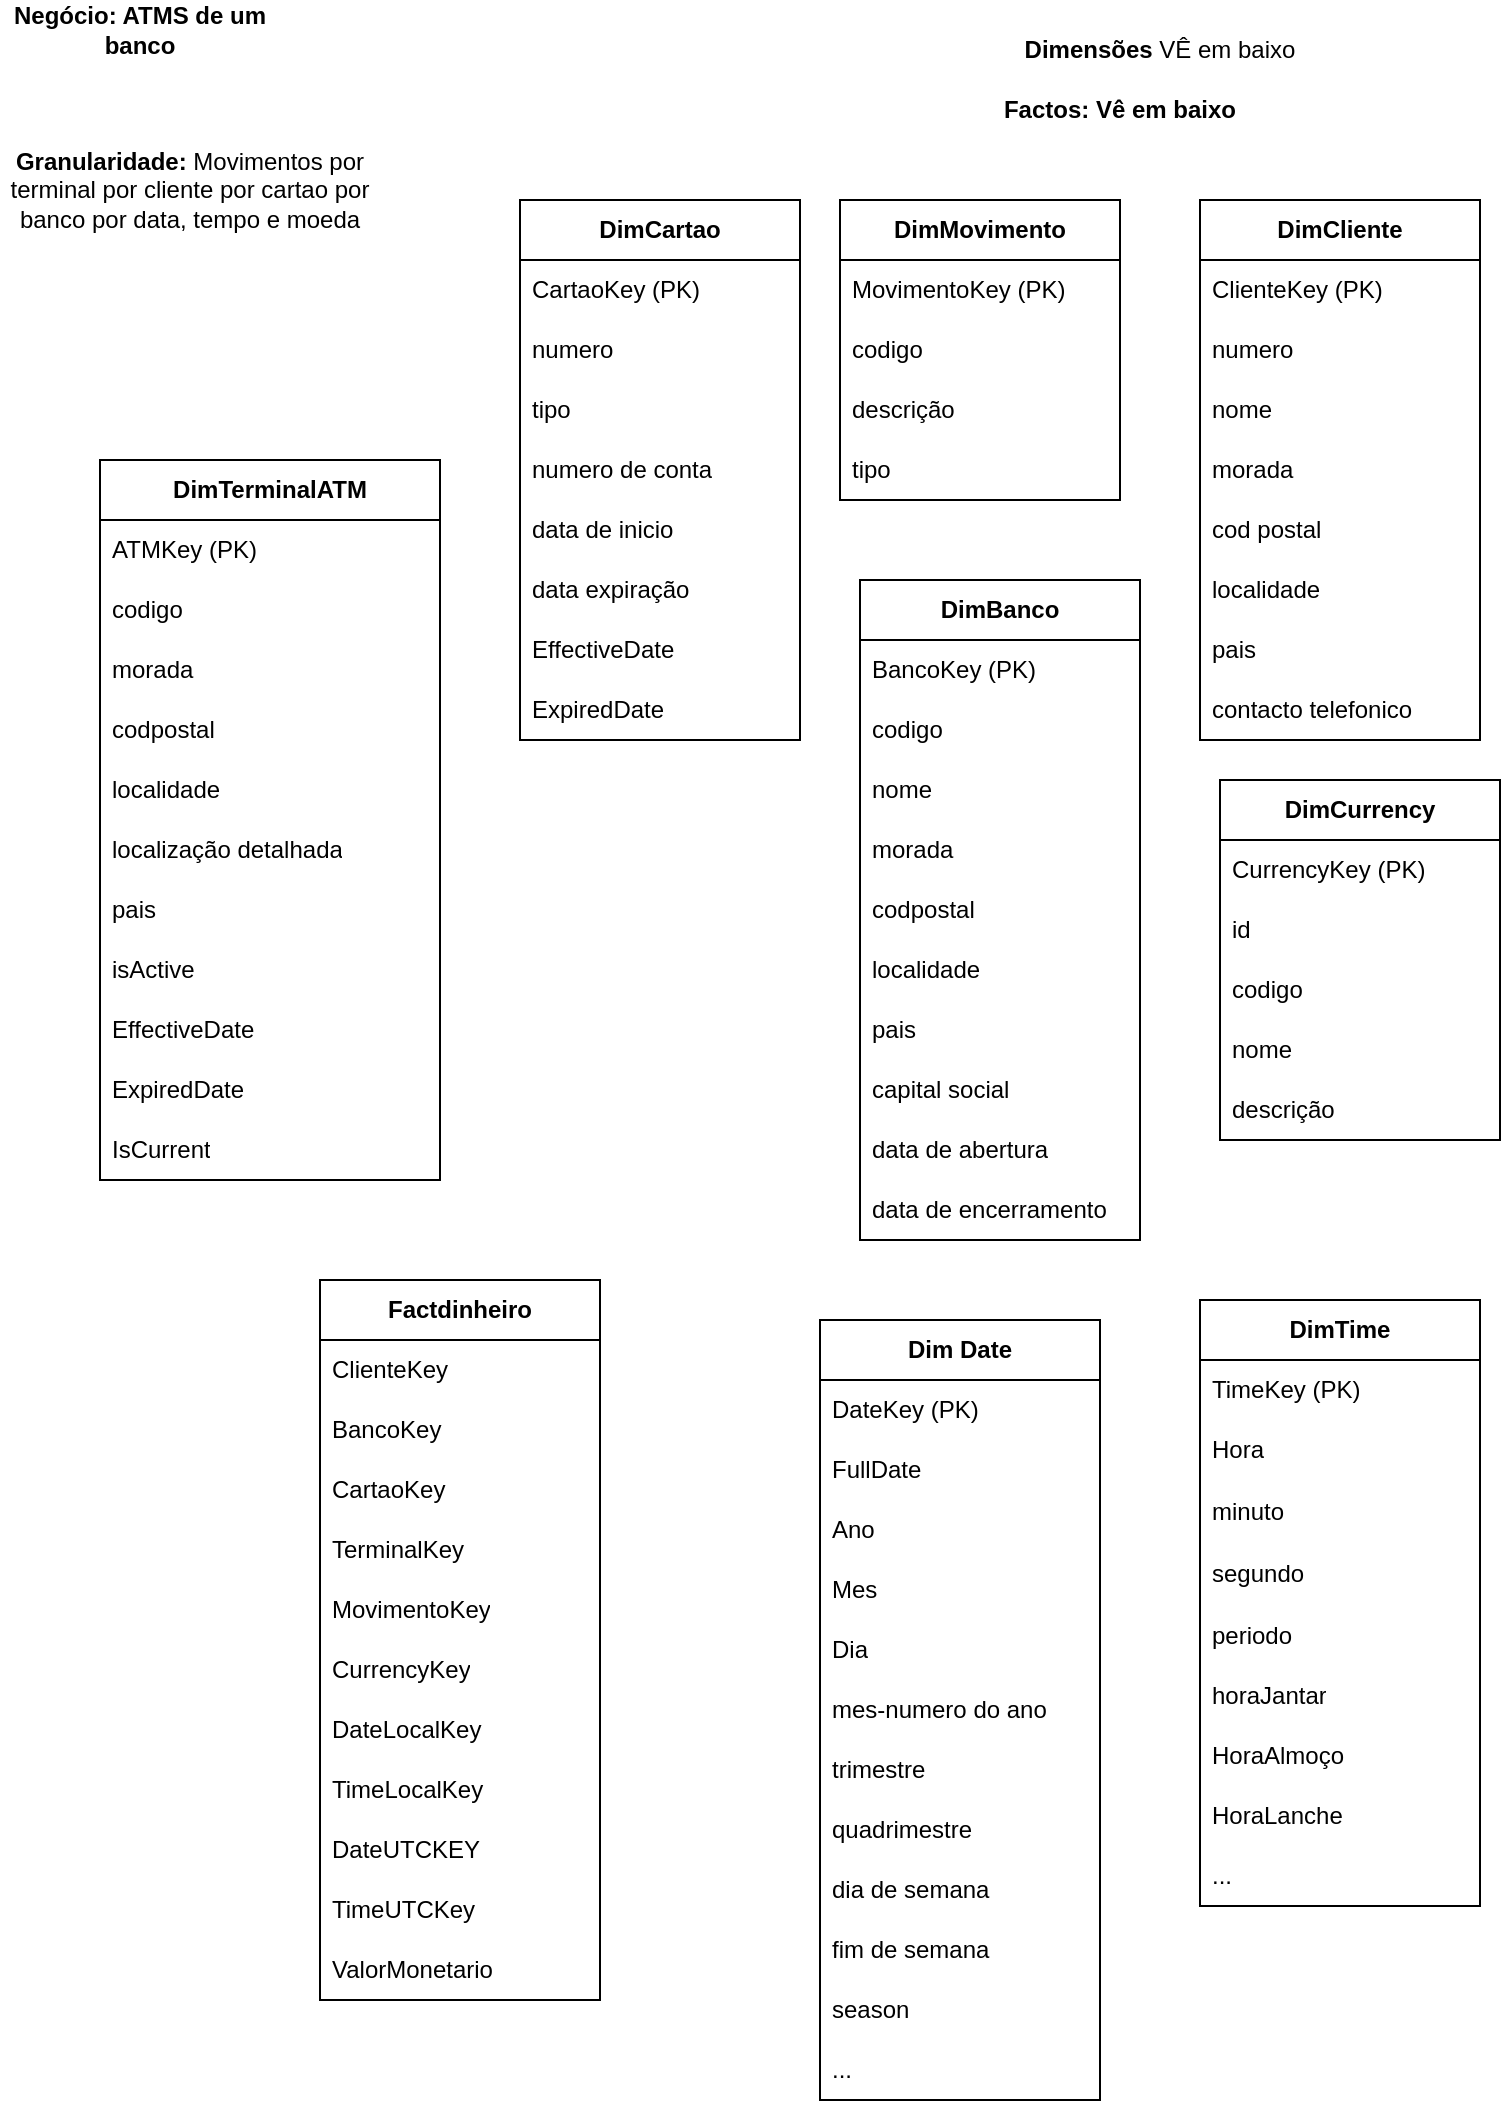 <mxfile version="22.1.21" type="device">
  <diagram name="Página-1" id="QkJBK4N1LXpg_tuN-uz5">
    <mxGraphModel dx="1036" dy="614" grid="1" gridSize="10" guides="1" tooltips="1" connect="1" arrows="1" fold="1" page="1" pageScale="1" pageWidth="827" pageHeight="1169" math="0" shadow="0">
      <root>
        <mxCell id="0" />
        <mxCell id="1" parent="0" />
        <mxCell id="gSmaacnBs6LnGC5RlYPE-1" value="&lt;b&gt;Dimensões &lt;/b&gt;VÊ em baixo" style="text;html=1;strokeColor=none;fillColor=none;align=center;verticalAlign=middle;whiteSpace=wrap;rounded=0;" vertex="1" parent="1">
          <mxGeometry x="550" y="40" width="140" height="30" as="geometry" />
        </mxCell>
        <mxCell id="gSmaacnBs6LnGC5RlYPE-2" value="&lt;b&gt;Factos: Vê em baixo&lt;/b&gt;" style="text;html=1;strokeColor=none;fillColor=none;align=center;verticalAlign=middle;whiteSpace=wrap;rounded=0;" vertex="1" parent="1">
          <mxGeometry x="510" y="70" width="180" height="30" as="geometry" />
        </mxCell>
        <mxCell id="gSmaacnBs6LnGC5RlYPE-3" value="&lt;b&gt;DimTerminalATM&lt;/b&gt;" style="swimlane;fontStyle=0;childLayout=stackLayout;horizontal=1;startSize=30;horizontalStack=0;resizeParent=1;resizeParentMax=0;resizeLast=0;collapsible=1;marginBottom=0;whiteSpace=wrap;html=1;" vertex="1" parent="1">
          <mxGeometry x="90" y="260" width="170" height="360" as="geometry" />
        </mxCell>
        <mxCell id="gSmaacnBs6LnGC5RlYPE-4" value="ATMKey (PK)" style="text;strokeColor=none;fillColor=none;align=left;verticalAlign=middle;spacingLeft=4;spacingRight=4;overflow=hidden;points=[[0,0.5],[1,0.5]];portConstraint=eastwest;rotatable=0;whiteSpace=wrap;html=1;" vertex="1" parent="gSmaacnBs6LnGC5RlYPE-3">
          <mxGeometry y="30" width="170" height="30" as="geometry" />
        </mxCell>
        <mxCell id="gSmaacnBs6LnGC5RlYPE-5" value="codigo" style="text;strokeColor=none;fillColor=none;align=left;verticalAlign=middle;spacingLeft=4;spacingRight=4;overflow=hidden;points=[[0,0.5],[1,0.5]];portConstraint=eastwest;rotatable=0;whiteSpace=wrap;html=1;" vertex="1" parent="gSmaacnBs6LnGC5RlYPE-3">
          <mxGeometry y="60" width="170" height="30" as="geometry" />
        </mxCell>
        <mxCell id="gSmaacnBs6LnGC5RlYPE-6" value="morada" style="text;strokeColor=none;fillColor=none;align=left;verticalAlign=middle;spacingLeft=4;spacingRight=4;overflow=hidden;points=[[0,0.5],[1,0.5]];portConstraint=eastwest;rotatable=0;whiteSpace=wrap;html=1;" vertex="1" parent="gSmaacnBs6LnGC5RlYPE-3">
          <mxGeometry y="90" width="170" height="30" as="geometry" />
        </mxCell>
        <mxCell id="gSmaacnBs6LnGC5RlYPE-7" value="codpostal" style="text;strokeColor=none;fillColor=none;align=left;verticalAlign=middle;spacingLeft=4;spacingRight=4;overflow=hidden;points=[[0,0.5],[1,0.5]];portConstraint=eastwest;rotatable=0;whiteSpace=wrap;html=1;" vertex="1" parent="gSmaacnBs6LnGC5RlYPE-3">
          <mxGeometry y="120" width="170" height="30" as="geometry" />
        </mxCell>
        <mxCell id="gSmaacnBs6LnGC5RlYPE-8" value="localidade" style="text;strokeColor=none;fillColor=none;align=left;verticalAlign=middle;spacingLeft=4;spacingRight=4;overflow=hidden;points=[[0,0.5],[1,0.5]];portConstraint=eastwest;rotatable=0;whiteSpace=wrap;html=1;" vertex="1" parent="gSmaacnBs6LnGC5RlYPE-3">
          <mxGeometry y="150" width="170" height="30" as="geometry" />
        </mxCell>
        <mxCell id="gSmaacnBs6LnGC5RlYPE-9" value="localização detalhada" style="text;strokeColor=none;fillColor=none;align=left;verticalAlign=middle;spacingLeft=4;spacingRight=4;overflow=hidden;points=[[0,0.5],[1,0.5]];portConstraint=eastwest;rotatable=0;whiteSpace=wrap;html=1;" vertex="1" parent="gSmaacnBs6LnGC5RlYPE-3">
          <mxGeometry y="180" width="170" height="30" as="geometry" />
        </mxCell>
        <mxCell id="gSmaacnBs6LnGC5RlYPE-10" value="pais" style="text;strokeColor=none;fillColor=none;align=left;verticalAlign=middle;spacingLeft=4;spacingRight=4;overflow=hidden;points=[[0,0.5],[1,0.5]];portConstraint=eastwest;rotatable=0;whiteSpace=wrap;html=1;" vertex="1" parent="gSmaacnBs6LnGC5RlYPE-3">
          <mxGeometry y="210" width="170" height="30" as="geometry" />
        </mxCell>
        <mxCell id="gSmaacnBs6LnGC5RlYPE-11" value="isActive" style="text;strokeColor=none;fillColor=none;align=left;verticalAlign=middle;spacingLeft=4;spacingRight=4;overflow=hidden;points=[[0,0.5],[1,0.5]];portConstraint=eastwest;rotatable=0;whiteSpace=wrap;html=1;" vertex="1" parent="gSmaacnBs6LnGC5RlYPE-3">
          <mxGeometry y="240" width="170" height="30" as="geometry" />
        </mxCell>
        <mxCell id="gSmaacnBs6LnGC5RlYPE-18" value="EffectiveDate" style="text;strokeColor=none;fillColor=none;align=left;verticalAlign=middle;spacingLeft=4;spacingRight=4;overflow=hidden;points=[[0,0.5],[1,0.5]];portConstraint=eastwest;rotatable=0;whiteSpace=wrap;html=1;" vertex="1" parent="gSmaacnBs6LnGC5RlYPE-3">
          <mxGeometry y="270" width="170" height="30" as="geometry" />
        </mxCell>
        <mxCell id="gSmaacnBs6LnGC5RlYPE-19" value="ExpiredDate" style="text;strokeColor=none;fillColor=none;align=left;verticalAlign=middle;spacingLeft=4;spacingRight=4;overflow=hidden;points=[[0,0.5],[1,0.5]];portConstraint=eastwest;rotatable=0;whiteSpace=wrap;html=1;" vertex="1" parent="gSmaacnBs6LnGC5RlYPE-3">
          <mxGeometry y="300" width="170" height="30" as="geometry" />
        </mxCell>
        <mxCell id="gSmaacnBs6LnGC5RlYPE-20" value="IsCurrent" style="text;strokeColor=none;fillColor=none;align=left;verticalAlign=middle;spacingLeft=4;spacingRight=4;overflow=hidden;points=[[0,0.5],[1,0.5]];portConstraint=eastwest;rotatable=0;whiteSpace=wrap;html=1;" vertex="1" parent="gSmaacnBs6LnGC5RlYPE-3">
          <mxGeometry y="330" width="170" height="30" as="geometry" />
        </mxCell>
        <mxCell id="gSmaacnBs6LnGC5RlYPE-21" value="&lt;b&gt;Factdinheiro&lt;/b&gt;" style="swimlane;fontStyle=0;childLayout=stackLayout;horizontal=1;startSize=30;horizontalStack=0;resizeParent=1;resizeParentMax=0;resizeLast=0;collapsible=1;marginBottom=0;whiteSpace=wrap;html=1;" vertex="1" parent="1">
          <mxGeometry x="200" y="670" width="140" height="360" as="geometry" />
        </mxCell>
        <mxCell id="gSmaacnBs6LnGC5RlYPE-22" value="ClienteKey" style="text;strokeColor=none;fillColor=none;align=left;verticalAlign=middle;spacingLeft=4;spacingRight=4;overflow=hidden;points=[[0,0.5],[1,0.5]];portConstraint=eastwest;rotatable=0;whiteSpace=wrap;html=1;" vertex="1" parent="gSmaacnBs6LnGC5RlYPE-21">
          <mxGeometry y="30" width="140" height="30" as="geometry" />
        </mxCell>
        <mxCell id="gSmaacnBs6LnGC5RlYPE-114" value="BancoKey" style="text;strokeColor=none;fillColor=none;align=left;verticalAlign=middle;spacingLeft=4;spacingRight=4;overflow=hidden;points=[[0,0.5],[1,0.5]];portConstraint=eastwest;rotatable=0;whiteSpace=wrap;html=1;" vertex="1" parent="gSmaacnBs6LnGC5RlYPE-21">
          <mxGeometry y="60" width="140" height="30" as="geometry" />
        </mxCell>
        <mxCell id="gSmaacnBs6LnGC5RlYPE-115" value="CartaoKey" style="text;strokeColor=none;fillColor=none;align=left;verticalAlign=middle;spacingLeft=4;spacingRight=4;overflow=hidden;points=[[0,0.5],[1,0.5]];portConstraint=eastwest;rotatable=0;whiteSpace=wrap;html=1;" vertex="1" parent="gSmaacnBs6LnGC5RlYPE-21">
          <mxGeometry y="90" width="140" height="30" as="geometry" />
        </mxCell>
        <mxCell id="gSmaacnBs6LnGC5RlYPE-116" value="TerminalKey" style="text;strokeColor=none;fillColor=none;align=left;verticalAlign=middle;spacingLeft=4;spacingRight=4;overflow=hidden;points=[[0,0.5],[1,0.5]];portConstraint=eastwest;rotatable=0;whiteSpace=wrap;html=1;" vertex="1" parent="gSmaacnBs6LnGC5RlYPE-21">
          <mxGeometry y="120" width="140" height="30" as="geometry" />
        </mxCell>
        <mxCell id="gSmaacnBs6LnGC5RlYPE-117" value="MovimentoKey" style="text;strokeColor=none;fillColor=none;align=left;verticalAlign=middle;spacingLeft=4;spacingRight=4;overflow=hidden;points=[[0,0.5],[1,0.5]];portConstraint=eastwest;rotatable=0;whiteSpace=wrap;html=1;" vertex="1" parent="gSmaacnBs6LnGC5RlYPE-21">
          <mxGeometry y="150" width="140" height="30" as="geometry" />
        </mxCell>
        <mxCell id="gSmaacnBs6LnGC5RlYPE-127" value="CurrencyKey" style="text;strokeColor=none;fillColor=none;align=left;verticalAlign=middle;spacingLeft=4;spacingRight=4;overflow=hidden;points=[[0,0.5],[1,0.5]];portConstraint=eastwest;rotatable=0;whiteSpace=wrap;html=1;" vertex="1" parent="gSmaacnBs6LnGC5RlYPE-21">
          <mxGeometry y="180" width="140" height="30" as="geometry" />
        </mxCell>
        <mxCell id="gSmaacnBs6LnGC5RlYPE-118" value="DateLocalKey" style="text;strokeColor=none;fillColor=none;align=left;verticalAlign=middle;spacingLeft=4;spacingRight=4;overflow=hidden;points=[[0,0.5],[1,0.5]];portConstraint=eastwest;rotatable=0;whiteSpace=wrap;html=1;" vertex="1" parent="gSmaacnBs6LnGC5RlYPE-21">
          <mxGeometry y="210" width="140" height="30" as="geometry" />
        </mxCell>
        <mxCell id="gSmaacnBs6LnGC5RlYPE-119" value="TimeLocalKey" style="text;strokeColor=none;fillColor=none;align=left;verticalAlign=middle;spacingLeft=4;spacingRight=4;overflow=hidden;points=[[0,0.5],[1,0.5]];portConstraint=eastwest;rotatable=0;whiteSpace=wrap;html=1;" vertex="1" parent="gSmaacnBs6LnGC5RlYPE-21">
          <mxGeometry y="240" width="140" height="30" as="geometry" />
        </mxCell>
        <mxCell id="gSmaacnBs6LnGC5RlYPE-120" value="DateUTCKEY" style="text;strokeColor=none;fillColor=none;align=left;verticalAlign=middle;spacingLeft=4;spacingRight=4;overflow=hidden;points=[[0,0.5],[1,0.5]];portConstraint=eastwest;rotatable=0;whiteSpace=wrap;html=1;" vertex="1" parent="gSmaacnBs6LnGC5RlYPE-21">
          <mxGeometry y="270" width="140" height="30" as="geometry" />
        </mxCell>
        <mxCell id="gSmaacnBs6LnGC5RlYPE-121" value="TimeUTCKey" style="text;strokeColor=none;fillColor=none;align=left;verticalAlign=middle;spacingLeft=4;spacingRight=4;overflow=hidden;points=[[0,0.5],[1,0.5]];portConstraint=eastwest;rotatable=0;whiteSpace=wrap;html=1;" vertex="1" parent="gSmaacnBs6LnGC5RlYPE-21">
          <mxGeometry y="300" width="140" height="30" as="geometry" />
        </mxCell>
        <mxCell id="gSmaacnBs6LnGC5RlYPE-128" value="ValorMonetario" style="text;strokeColor=none;fillColor=none;align=left;verticalAlign=middle;spacingLeft=4;spacingRight=4;overflow=hidden;points=[[0,0.5],[1,0.5]];portConstraint=eastwest;rotatable=0;whiteSpace=wrap;html=1;" vertex="1" parent="gSmaacnBs6LnGC5RlYPE-21">
          <mxGeometry y="330" width="140" height="30" as="geometry" />
        </mxCell>
        <mxCell id="gSmaacnBs6LnGC5RlYPE-31" value="&lt;b&gt;DimMovimento&lt;/b&gt;" style="swimlane;fontStyle=0;childLayout=stackLayout;horizontal=1;startSize=30;horizontalStack=0;resizeParent=1;resizeParentMax=0;resizeLast=0;collapsible=1;marginBottom=0;whiteSpace=wrap;html=1;" vertex="1" parent="1">
          <mxGeometry x="460" y="130" width="140" height="150" as="geometry" />
        </mxCell>
        <mxCell id="gSmaacnBs6LnGC5RlYPE-32" value="MovimentoKey (PK)" style="text;strokeColor=none;fillColor=none;align=left;verticalAlign=middle;spacingLeft=4;spacingRight=4;overflow=hidden;points=[[0,0.5],[1,0.5]];portConstraint=eastwest;rotatable=0;whiteSpace=wrap;html=1;" vertex="1" parent="gSmaacnBs6LnGC5RlYPE-31">
          <mxGeometry y="30" width="140" height="30" as="geometry" />
        </mxCell>
        <mxCell id="gSmaacnBs6LnGC5RlYPE-33" value="codigo" style="text;strokeColor=none;fillColor=none;align=left;verticalAlign=middle;spacingLeft=4;spacingRight=4;overflow=hidden;points=[[0,0.5],[1,0.5]];portConstraint=eastwest;rotatable=0;whiteSpace=wrap;html=1;" vertex="1" parent="gSmaacnBs6LnGC5RlYPE-31">
          <mxGeometry y="60" width="140" height="30" as="geometry" />
        </mxCell>
        <mxCell id="gSmaacnBs6LnGC5RlYPE-92" value="descrição" style="text;strokeColor=none;fillColor=none;align=left;verticalAlign=middle;spacingLeft=4;spacingRight=4;overflow=hidden;points=[[0,0.5],[1,0.5]];portConstraint=eastwest;rotatable=0;whiteSpace=wrap;html=1;" vertex="1" parent="gSmaacnBs6LnGC5RlYPE-31">
          <mxGeometry y="90" width="140" height="30" as="geometry" />
        </mxCell>
        <mxCell id="gSmaacnBs6LnGC5RlYPE-34" value="tipo" style="text;strokeColor=none;fillColor=none;align=left;verticalAlign=middle;spacingLeft=4;spacingRight=4;overflow=hidden;points=[[0,0.5],[1,0.5]];portConstraint=eastwest;rotatable=0;whiteSpace=wrap;html=1;" vertex="1" parent="gSmaacnBs6LnGC5RlYPE-31">
          <mxGeometry y="120" width="140" height="30" as="geometry" />
        </mxCell>
        <mxCell id="gSmaacnBs6LnGC5RlYPE-39" value="&lt;b&gt;DimTime&lt;/b&gt;" style="swimlane;fontStyle=0;childLayout=stackLayout;horizontal=1;startSize=30;horizontalStack=0;resizeParent=1;resizeParentMax=0;resizeLast=0;collapsible=1;marginBottom=0;whiteSpace=wrap;html=1;" vertex="1" parent="1">
          <mxGeometry x="640" y="680" width="140" height="303" as="geometry" />
        </mxCell>
        <mxCell id="gSmaacnBs6LnGC5RlYPE-40" value="TimeKey (PK)" style="text;strokeColor=none;fillColor=none;align=left;verticalAlign=middle;spacingLeft=4;spacingRight=4;overflow=hidden;points=[[0,0.5],[1,0.5]];portConstraint=eastwest;rotatable=0;whiteSpace=wrap;html=1;" vertex="1" parent="gSmaacnBs6LnGC5RlYPE-39">
          <mxGeometry y="30" width="140" height="30" as="geometry" />
        </mxCell>
        <mxCell id="gSmaacnBs6LnGC5RlYPE-41" value="Hora" style="text;strokeColor=none;fillColor=none;align=left;verticalAlign=middle;spacingLeft=4;spacingRight=4;overflow=hidden;points=[[0,0.5],[1,0.5]];portConstraint=eastwest;rotatable=0;whiteSpace=wrap;html=1;" vertex="1" parent="gSmaacnBs6LnGC5RlYPE-39">
          <mxGeometry y="60" width="140" height="30" as="geometry" />
        </mxCell>
        <mxCell id="gSmaacnBs6LnGC5RlYPE-42" value="minuto" style="text;strokeColor=none;fillColor=none;align=left;verticalAlign=middle;spacingLeft=4;spacingRight=4;overflow=hidden;points=[[0,0.5],[1,0.5]];portConstraint=eastwest;rotatable=0;whiteSpace=wrap;html=1;" vertex="1" parent="gSmaacnBs6LnGC5RlYPE-39">
          <mxGeometry y="90" width="140" height="31" as="geometry" />
        </mxCell>
        <mxCell id="gSmaacnBs6LnGC5RlYPE-43" value="segundo" style="text;strokeColor=none;fillColor=none;align=left;verticalAlign=middle;spacingLeft=4;spacingRight=4;overflow=hidden;points=[[0,0.5],[1,0.5]];portConstraint=eastwest;rotatable=0;whiteSpace=wrap;html=1;" vertex="1" parent="gSmaacnBs6LnGC5RlYPE-39">
          <mxGeometry y="121" width="140" height="31" as="geometry" />
        </mxCell>
        <mxCell id="gSmaacnBs6LnGC5RlYPE-44" value="periodo" style="text;strokeColor=none;fillColor=none;align=left;verticalAlign=middle;spacingLeft=4;spacingRight=4;overflow=hidden;points=[[0,0.5],[1,0.5]];portConstraint=eastwest;rotatable=0;whiteSpace=wrap;html=1;" vertex="1" parent="gSmaacnBs6LnGC5RlYPE-39">
          <mxGeometry y="152" width="140" height="31" as="geometry" />
        </mxCell>
        <mxCell id="gSmaacnBs6LnGC5RlYPE-45" value="horaJantar" style="text;strokeColor=none;fillColor=none;align=left;verticalAlign=middle;spacingLeft=4;spacingRight=4;overflow=hidden;points=[[0,0.5],[1,0.5]];portConstraint=eastwest;rotatable=0;whiteSpace=wrap;html=1;" vertex="1" parent="gSmaacnBs6LnGC5RlYPE-39">
          <mxGeometry y="183" width="140" height="30" as="geometry" />
        </mxCell>
        <mxCell id="gSmaacnBs6LnGC5RlYPE-46" value="HoraAlmoço" style="text;strokeColor=none;fillColor=none;align=left;verticalAlign=middle;spacingLeft=4;spacingRight=4;overflow=hidden;points=[[0,0.5],[1,0.5]];portConstraint=eastwest;rotatable=0;whiteSpace=wrap;html=1;" vertex="1" parent="gSmaacnBs6LnGC5RlYPE-39">
          <mxGeometry y="213" width="140" height="30" as="geometry" />
        </mxCell>
        <mxCell id="gSmaacnBs6LnGC5RlYPE-47" value="HoraLanche" style="text;strokeColor=none;fillColor=none;align=left;verticalAlign=middle;spacingLeft=4;spacingRight=4;overflow=hidden;points=[[0,0.5],[1,0.5]];portConstraint=eastwest;rotatable=0;whiteSpace=wrap;html=1;" vertex="1" parent="gSmaacnBs6LnGC5RlYPE-39">
          <mxGeometry y="243" width="140" height="30" as="geometry" />
        </mxCell>
        <mxCell id="gSmaacnBs6LnGC5RlYPE-48" value="..." style="text;strokeColor=none;fillColor=none;align=left;verticalAlign=middle;spacingLeft=4;spacingRight=4;overflow=hidden;points=[[0,0.5],[1,0.5]];portConstraint=eastwest;rotatable=0;whiteSpace=wrap;html=1;" vertex="1" parent="gSmaacnBs6LnGC5RlYPE-39">
          <mxGeometry y="273" width="140" height="30" as="geometry" />
        </mxCell>
        <mxCell id="gSmaacnBs6LnGC5RlYPE-49" value="&lt;b&gt;Dim Date&lt;/b&gt;" style="swimlane;fontStyle=0;childLayout=stackLayout;horizontal=1;startSize=30;horizontalStack=0;resizeParent=1;resizeParentMax=0;resizeLast=0;collapsible=1;marginBottom=0;whiteSpace=wrap;html=1;" vertex="1" parent="1">
          <mxGeometry x="450" y="690" width="140" height="390" as="geometry" />
        </mxCell>
        <mxCell id="gSmaacnBs6LnGC5RlYPE-50" value="DateKey (PK)" style="text;strokeColor=none;fillColor=none;align=left;verticalAlign=middle;spacingLeft=4;spacingRight=4;overflow=hidden;points=[[0,0.5],[1,0.5]];portConstraint=eastwest;rotatable=0;whiteSpace=wrap;html=1;" vertex="1" parent="gSmaacnBs6LnGC5RlYPE-49">
          <mxGeometry y="30" width="140" height="30" as="geometry" />
        </mxCell>
        <mxCell id="gSmaacnBs6LnGC5RlYPE-51" value="FullDate" style="text;strokeColor=none;fillColor=none;align=left;verticalAlign=middle;spacingLeft=4;spacingRight=4;overflow=hidden;points=[[0,0.5],[1,0.5]];portConstraint=eastwest;rotatable=0;whiteSpace=wrap;html=1;" vertex="1" parent="gSmaacnBs6LnGC5RlYPE-49">
          <mxGeometry y="60" width="140" height="30" as="geometry" />
        </mxCell>
        <mxCell id="gSmaacnBs6LnGC5RlYPE-52" value="Ano" style="text;strokeColor=none;fillColor=none;align=left;verticalAlign=middle;spacingLeft=4;spacingRight=4;overflow=hidden;points=[[0,0.5],[1,0.5]];portConstraint=eastwest;rotatable=0;whiteSpace=wrap;html=1;" vertex="1" parent="gSmaacnBs6LnGC5RlYPE-49">
          <mxGeometry y="90" width="140" height="30" as="geometry" />
        </mxCell>
        <mxCell id="gSmaacnBs6LnGC5RlYPE-53" value="Mes" style="text;strokeColor=none;fillColor=none;align=left;verticalAlign=middle;spacingLeft=4;spacingRight=4;overflow=hidden;points=[[0,0.5],[1,0.5]];portConstraint=eastwest;rotatable=0;whiteSpace=wrap;html=1;" vertex="1" parent="gSmaacnBs6LnGC5RlYPE-49">
          <mxGeometry y="120" width="140" height="30" as="geometry" />
        </mxCell>
        <mxCell id="gSmaacnBs6LnGC5RlYPE-54" value="Dia" style="text;strokeColor=none;fillColor=none;align=left;verticalAlign=middle;spacingLeft=4;spacingRight=4;overflow=hidden;points=[[0,0.5],[1,0.5]];portConstraint=eastwest;rotatable=0;whiteSpace=wrap;html=1;" vertex="1" parent="gSmaacnBs6LnGC5RlYPE-49">
          <mxGeometry y="150" width="140" height="30" as="geometry" />
        </mxCell>
        <mxCell id="gSmaacnBs6LnGC5RlYPE-55" value="mes-numero do ano" style="text;strokeColor=none;fillColor=none;align=left;verticalAlign=middle;spacingLeft=4;spacingRight=4;overflow=hidden;points=[[0,0.5],[1,0.5]];portConstraint=eastwest;rotatable=0;whiteSpace=wrap;html=1;" vertex="1" parent="gSmaacnBs6LnGC5RlYPE-49">
          <mxGeometry y="180" width="140" height="30" as="geometry" />
        </mxCell>
        <mxCell id="gSmaacnBs6LnGC5RlYPE-56" value="trimestre" style="text;strokeColor=none;fillColor=none;align=left;verticalAlign=middle;spacingLeft=4;spacingRight=4;overflow=hidden;points=[[0,0.5],[1,0.5]];portConstraint=eastwest;rotatable=0;whiteSpace=wrap;html=1;" vertex="1" parent="gSmaacnBs6LnGC5RlYPE-49">
          <mxGeometry y="210" width="140" height="30" as="geometry" />
        </mxCell>
        <mxCell id="gSmaacnBs6LnGC5RlYPE-57" value="quadrimestre" style="text;strokeColor=none;fillColor=none;align=left;verticalAlign=middle;spacingLeft=4;spacingRight=4;overflow=hidden;points=[[0,0.5],[1,0.5]];portConstraint=eastwest;rotatable=0;whiteSpace=wrap;html=1;" vertex="1" parent="gSmaacnBs6LnGC5RlYPE-49">
          <mxGeometry y="240" width="140" height="30" as="geometry" />
        </mxCell>
        <mxCell id="gSmaacnBs6LnGC5RlYPE-58" value="dia de semana" style="text;strokeColor=none;fillColor=none;align=left;verticalAlign=middle;spacingLeft=4;spacingRight=4;overflow=hidden;points=[[0,0.5],[1,0.5]];portConstraint=eastwest;rotatable=0;whiteSpace=wrap;html=1;" vertex="1" parent="gSmaacnBs6LnGC5RlYPE-49">
          <mxGeometry y="270" width="140" height="30" as="geometry" />
        </mxCell>
        <mxCell id="gSmaacnBs6LnGC5RlYPE-59" value="fim de semana" style="text;strokeColor=none;fillColor=none;align=left;verticalAlign=middle;spacingLeft=4;spacingRight=4;overflow=hidden;points=[[0,0.5],[1,0.5]];portConstraint=eastwest;rotatable=0;whiteSpace=wrap;html=1;" vertex="1" parent="gSmaacnBs6LnGC5RlYPE-49">
          <mxGeometry y="300" width="140" height="30" as="geometry" />
        </mxCell>
        <mxCell id="gSmaacnBs6LnGC5RlYPE-60" value="season" style="text;strokeColor=none;fillColor=none;align=left;verticalAlign=middle;spacingLeft=4;spacingRight=4;overflow=hidden;points=[[0,0.5],[1,0.5]];portConstraint=eastwest;rotatable=0;whiteSpace=wrap;html=1;" vertex="1" parent="gSmaacnBs6LnGC5RlYPE-49">
          <mxGeometry y="330" width="140" height="30" as="geometry" />
        </mxCell>
        <mxCell id="gSmaacnBs6LnGC5RlYPE-61" value="..." style="text;strokeColor=none;fillColor=none;align=left;verticalAlign=middle;spacingLeft=4;spacingRight=4;overflow=hidden;points=[[0,0.5],[1,0.5]];portConstraint=eastwest;rotatable=0;whiteSpace=wrap;html=1;" vertex="1" parent="gSmaacnBs6LnGC5RlYPE-49">
          <mxGeometry y="360" width="140" height="30" as="geometry" />
        </mxCell>
        <mxCell id="gSmaacnBs6LnGC5RlYPE-62" value="&lt;b&gt;DimCartao&lt;/b&gt;" style="swimlane;fontStyle=0;childLayout=stackLayout;horizontal=1;startSize=30;horizontalStack=0;resizeParent=1;resizeParentMax=0;resizeLast=0;collapsible=1;marginBottom=0;whiteSpace=wrap;html=1;" vertex="1" parent="1">
          <mxGeometry x="300" y="130" width="140" height="270" as="geometry" />
        </mxCell>
        <mxCell id="gSmaacnBs6LnGC5RlYPE-63" value="CartaoKey (PK)" style="text;strokeColor=none;fillColor=none;align=left;verticalAlign=middle;spacingLeft=4;spacingRight=4;overflow=hidden;points=[[0,0.5],[1,0.5]];portConstraint=eastwest;rotatable=0;whiteSpace=wrap;html=1;" vertex="1" parent="gSmaacnBs6LnGC5RlYPE-62">
          <mxGeometry y="30" width="140" height="30" as="geometry" />
        </mxCell>
        <mxCell id="gSmaacnBs6LnGC5RlYPE-64" value="numero" style="text;strokeColor=none;fillColor=none;align=left;verticalAlign=middle;spacingLeft=4;spacingRight=4;overflow=hidden;points=[[0,0.5],[1,0.5]];portConstraint=eastwest;rotatable=0;whiteSpace=wrap;html=1;" vertex="1" parent="gSmaacnBs6LnGC5RlYPE-62">
          <mxGeometry y="60" width="140" height="30" as="geometry" />
        </mxCell>
        <mxCell id="gSmaacnBs6LnGC5RlYPE-65" value="tipo" style="text;strokeColor=none;fillColor=none;align=left;verticalAlign=middle;spacingLeft=4;spacingRight=4;overflow=hidden;points=[[0,0.5],[1,0.5]];portConstraint=eastwest;rotatable=0;whiteSpace=wrap;html=1;" vertex="1" parent="gSmaacnBs6LnGC5RlYPE-62">
          <mxGeometry y="90" width="140" height="30" as="geometry" />
        </mxCell>
        <mxCell id="gSmaacnBs6LnGC5RlYPE-66" value="numero de conta" style="text;strokeColor=none;fillColor=none;align=left;verticalAlign=middle;spacingLeft=4;spacingRight=4;overflow=hidden;points=[[0,0.5],[1,0.5]];portConstraint=eastwest;rotatable=0;whiteSpace=wrap;html=1;" vertex="1" parent="gSmaacnBs6LnGC5RlYPE-62">
          <mxGeometry y="120" width="140" height="30" as="geometry" />
        </mxCell>
        <mxCell id="gSmaacnBs6LnGC5RlYPE-67" value="data de inicio" style="text;strokeColor=none;fillColor=none;align=left;verticalAlign=middle;spacingLeft=4;spacingRight=4;overflow=hidden;points=[[0,0.5],[1,0.5]];portConstraint=eastwest;rotatable=0;whiteSpace=wrap;html=1;" vertex="1" parent="gSmaacnBs6LnGC5RlYPE-62">
          <mxGeometry y="150" width="140" height="30" as="geometry" />
        </mxCell>
        <mxCell id="gSmaacnBs6LnGC5RlYPE-68" value="data expiração" style="text;strokeColor=none;fillColor=none;align=left;verticalAlign=middle;spacingLeft=4;spacingRight=4;overflow=hidden;points=[[0,0.5],[1,0.5]];portConstraint=eastwest;rotatable=0;whiteSpace=wrap;html=1;" vertex="1" parent="gSmaacnBs6LnGC5RlYPE-62">
          <mxGeometry y="180" width="140" height="30" as="geometry" />
        </mxCell>
        <mxCell id="gSmaacnBs6LnGC5RlYPE-74" value="EffectiveDate" style="text;strokeColor=none;fillColor=none;align=left;verticalAlign=middle;spacingLeft=4;spacingRight=4;overflow=hidden;points=[[0,0.5],[1,0.5]];portConstraint=eastwest;rotatable=0;whiteSpace=wrap;html=1;" vertex="1" parent="gSmaacnBs6LnGC5RlYPE-62">
          <mxGeometry y="210" width="140" height="30" as="geometry" />
        </mxCell>
        <mxCell id="gSmaacnBs6LnGC5RlYPE-75" value="ExpiredDate" style="text;strokeColor=none;fillColor=none;align=left;verticalAlign=middle;spacingLeft=4;spacingRight=4;overflow=hidden;points=[[0,0.5],[1,0.5]];portConstraint=eastwest;rotatable=0;whiteSpace=wrap;html=1;" vertex="1" parent="gSmaacnBs6LnGC5RlYPE-62">
          <mxGeometry y="240" width="140" height="30" as="geometry" />
        </mxCell>
        <mxCell id="gSmaacnBs6LnGC5RlYPE-76" value="&lt;b&gt;DimCliente&lt;/b&gt;" style="swimlane;fontStyle=0;childLayout=stackLayout;horizontal=1;startSize=30;horizontalStack=0;resizeParent=1;resizeParentMax=0;resizeLast=0;collapsible=1;marginBottom=0;whiteSpace=wrap;html=1;" vertex="1" parent="1">
          <mxGeometry x="640" y="130" width="140" height="270" as="geometry" />
        </mxCell>
        <mxCell id="gSmaacnBs6LnGC5RlYPE-77" value="ClienteKey (PK)" style="text;strokeColor=none;fillColor=none;align=left;verticalAlign=middle;spacingLeft=4;spacingRight=4;overflow=hidden;points=[[0,0.5],[1,0.5]];portConstraint=eastwest;rotatable=0;whiteSpace=wrap;html=1;" vertex="1" parent="gSmaacnBs6LnGC5RlYPE-76">
          <mxGeometry y="30" width="140" height="30" as="geometry" />
        </mxCell>
        <mxCell id="gSmaacnBs6LnGC5RlYPE-78" value="numero" style="text;strokeColor=none;fillColor=none;align=left;verticalAlign=middle;spacingLeft=4;spacingRight=4;overflow=hidden;points=[[0,0.5],[1,0.5]];portConstraint=eastwest;rotatable=0;whiteSpace=wrap;html=1;" vertex="1" parent="gSmaacnBs6LnGC5RlYPE-76">
          <mxGeometry y="60" width="140" height="30" as="geometry" />
        </mxCell>
        <mxCell id="gSmaacnBs6LnGC5RlYPE-79" value="nome" style="text;strokeColor=none;fillColor=none;align=left;verticalAlign=middle;spacingLeft=4;spacingRight=4;overflow=hidden;points=[[0,0.5],[1,0.5]];portConstraint=eastwest;rotatable=0;whiteSpace=wrap;html=1;" vertex="1" parent="gSmaacnBs6LnGC5RlYPE-76">
          <mxGeometry y="90" width="140" height="30" as="geometry" />
        </mxCell>
        <mxCell id="gSmaacnBs6LnGC5RlYPE-80" value="morada" style="text;strokeColor=none;fillColor=none;align=left;verticalAlign=middle;spacingLeft=4;spacingRight=4;overflow=hidden;points=[[0,0.5],[1,0.5]];portConstraint=eastwest;rotatable=0;whiteSpace=wrap;html=1;" vertex="1" parent="gSmaacnBs6LnGC5RlYPE-76">
          <mxGeometry y="120" width="140" height="30" as="geometry" />
        </mxCell>
        <mxCell id="gSmaacnBs6LnGC5RlYPE-81" value="cod postal" style="text;strokeColor=none;fillColor=none;align=left;verticalAlign=middle;spacingLeft=4;spacingRight=4;overflow=hidden;points=[[0,0.5],[1,0.5]];portConstraint=eastwest;rotatable=0;whiteSpace=wrap;html=1;" vertex="1" parent="gSmaacnBs6LnGC5RlYPE-76">
          <mxGeometry y="150" width="140" height="30" as="geometry" />
        </mxCell>
        <mxCell id="gSmaacnBs6LnGC5RlYPE-93" value="localidade" style="text;strokeColor=none;fillColor=none;align=left;verticalAlign=middle;spacingLeft=4;spacingRight=4;overflow=hidden;points=[[0,0.5],[1,0.5]];portConstraint=eastwest;rotatable=0;whiteSpace=wrap;html=1;" vertex="1" parent="gSmaacnBs6LnGC5RlYPE-76">
          <mxGeometry y="180" width="140" height="30" as="geometry" />
        </mxCell>
        <mxCell id="gSmaacnBs6LnGC5RlYPE-94" value="pais" style="text;strokeColor=none;fillColor=none;align=left;verticalAlign=middle;spacingLeft=4;spacingRight=4;overflow=hidden;points=[[0,0.5],[1,0.5]];portConstraint=eastwest;rotatable=0;whiteSpace=wrap;html=1;" vertex="1" parent="gSmaacnBs6LnGC5RlYPE-76">
          <mxGeometry y="210" width="140" height="30" as="geometry" />
        </mxCell>
        <mxCell id="gSmaacnBs6LnGC5RlYPE-95" value="contacto telefonico" style="text;strokeColor=none;fillColor=none;align=left;verticalAlign=middle;spacingLeft=4;spacingRight=4;overflow=hidden;points=[[0,0.5],[1,0.5]];portConstraint=eastwest;rotatable=0;whiteSpace=wrap;html=1;" vertex="1" parent="gSmaacnBs6LnGC5RlYPE-76">
          <mxGeometry y="240" width="140" height="30" as="geometry" />
        </mxCell>
        <mxCell id="gSmaacnBs6LnGC5RlYPE-82" value="&lt;b&gt;DimBanco&lt;/b&gt;" style="swimlane;fontStyle=0;childLayout=stackLayout;horizontal=1;startSize=30;horizontalStack=0;resizeParent=1;resizeParentMax=0;resizeLast=0;collapsible=1;marginBottom=0;whiteSpace=wrap;html=1;" vertex="1" parent="1">
          <mxGeometry x="470" y="320" width="140" height="330" as="geometry" />
        </mxCell>
        <mxCell id="gSmaacnBs6LnGC5RlYPE-83" value="BancoKey (PK)" style="text;strokeColor=none;fillColor=none;align=left;verticalAlign=middle;spacingLeft=4;spacingRight=4;overflow=hidden;points=[[0,0.5],[1,0.5]];portConstraint=eastwest;rotatable=0;whiteSpace=wrap;html=1;" vertex="1" parent="gSmaacnBs6LnGC5RlYPE-82">
          <mxGeometry y="30" width="140" height="30" as="geometry" />
        </mxCell>
        <mxCell id="gSmaacnBs6LnGC5RlYPE-84" value="codigo" style="text;strokeColor=none;fillColor=none;align=left;verticalAlign=middle;spacingLeft=4;spacingRight=4;overflow=hidden;points=[[0,0.5],[1,0.5]];portConstraint=eastwest;rotatable=0;whiteSpace=wrap;html=1;" vertex="1" parent="gSmaacnBs6LnGC5RlYPE-82">
          <mxGeometry y="60" width="140" height="30" as="geometry" />
        </mxCell>
        <mxCell id="gSmaacnBs6LnGC5RlYPE-85" value="nome" style="text;strokeColor=none;fillColor=none;align=left;verticalAlign=middle;spacingLeft=4;spacingRight=4;overflow=hidden;points=[[0,0.5],[1,0.5]];portConstraint=eastwest;rotatable=0;whiteSpace=wrap;html=1;" vertex="1" parent="gSmaacnBs6LnGC5RlYPE-82">
          <mxGeometry y="90" width="140" height="30" as="geometry" />
        </mxCell>
        <mxCell id="gSmaacnBs6LnGC5RlYPE-86" value="morada" style="text;strokeColor=none;fillColor=none;align=left;verticalAlign=middle;spacingLeft=4;spacingRight=4;overflow=hidden;points=[[0,0.5],[1,0.5]];portConstraint=eastwest;rotatable=0;whiteSpace=wrap;html=1;" vertex="1" parent="gSmaacnBs6LnGC5RlYPE-82">
          <mxGeometry y="120" width="140" height="30" as="geometry" />
        </mxCell>
        <mxCell id="gSmaacnBs6LnGC5RlYPE-96" value="codpostal" style="text;strokeColor=none;fillColor=none;align=left;verticalAlign=middle;spacingLeft=4;spacingRight=4;overflow=hidden;points=[[0,0.5],[1,0.5]];portConstraint=eastwest;rotatable=0;whiteSpace=wrap;html=1;" vertex="1" parent="gSmaacnBs6LnGC5RlYPE-82">
          <mxGeometry y="150" width="140" height="30" as="geometry" />
        </mxCell>
        <mxCell id="gSmaacnBs6LnGC5RlYPE-97" value="localidade" style="text;strokeColor=none;fillColor=none;align=left;verticalAlign=middle;spacingLeft=4;spacingRight=4;overflow=hidden;points=[[0,0.5],[1,0.5]];portConstraint=eastwest;rotatable=0;whiteSpace=wrap;html=1;" vertex="1" parent="gSmaacnBs6LnGC5RlYPE-82">
          <mxGeometry y="180" width="140" height="30" as="geometry" />
        </mxCell>
        <mxCell id="gSmaacnBs6LnGC5RlYPE-98" value="pais" style="text;strokeColor=none;fillColor=none;align=left;verticalAlign=middle;spacingLeft=4;spacingRight=4;overflow=hidden;points=[[0,0.5],[1,0.5]];portConstraint=eastwest;rotatable=0;whiteSpace=wrap;html=1;" vertex="1" parent="gSmaacnBs6LnGC5RlYPE-82">
          <mxGeometry y="210" width="140" height="30" as="geometry" />
        </mxCell>
        <mxCell id="gSmaacnBs6LnGC5RlYPE-99" value="capital social" style="text;strokeColor=none;fillColor=none;align=left;verticalAlign=middle;spacingLeft=4;spacingRight=4;overflow=hidden;points=[[0,0.5],[1,0.5]];portConstraint=eastwest;rotatable=0;whiteSpace=wrap;html=1;" vertex="1" parent="gSmaacnBs6LnGC5RlYPE-82">
          <mxGeometry y="240" width="140" height="30" as="geometry" />
        </mxCell>
        <mxCell id="gSmaacnBs6LnGC5RlYPE-101" value="data de abertura" style="text;strokeColor=none;fillColor=none;align=left;verticalAlign=middle;spacingLeft=4;spacingRight=4;overflow=hidden;points=[[0,0.5],[1,0.5]];portConstraint=eastwest;rotatable=0;whiteSpace=wrap;html=1;" vertex="1" parent="gSmaacnBs6LnGC5RlYPE-82">
          <mxGeometry y="270" width="140" height="30" as="geometry" />
        </mxCell>
        <mxCell id="gSmaacnBs6LnGC5RlYPE-102" value="data de encerramento" style="text;strokeColor=none;fillColor=none;align=left;verticalAlign=middle;spacingLeft=4;spacingRight=4;overflow=hidden;points=[[0,0.5],[1,0.5]];portConstraint=eastwest;rotatable=0;whiteSpace=wrap;html=1;" vertex="1" parent="gSmaacnBs6LnGC5RlYPE-82">
          <mxGeometry y="300" width="140" height="30" as="geometry" />
        </mxCell>
        <mxCell id="gSmaacnBs6LnGC5RlYPE-90" value="&lt;b&gt;Granularidade:&lt;/b&gt; Movimentos por terminal por cliente por cartao por banco por data, tempo e moeda" style="text;html=1;strokeColor=none;fillColor=none;align=center;verticalAlign=middle;whiteSpace=wrap;rounded=0;" vertex="1" parent="1">
          <mxGeometry x="40" y="110" width="190" height="30" as="geometry" />
        </mxCell>
        <mxCell id="gSmaacnBs6LnGC5RlYPE-91" value="&lt;b&gt;Negócio: ATMS de um banco&lt;/b&gt;" style="text;html=1;strokeColor=none;fillColor=none;align=center;verticalAlign=middle;whiteSpace=wrap;rounded=0;" vertex="1" parent="1">
          <mxGeometry x="40" y="30" width="140" height="30" as="geometry" />
        </mxCell>
        <mxCell id="gSmaacnBs6LnGC5RlYPE-103" value="&lt;b&gt;DimCurrency&lt;/b&gt;" style="swimlane;fontStyle=0;childLayout=stackLayout;horizontal=1;startSize=30;horizontalStack=0;resizeParent=1;resizeParentMax=0;resizeLast=0;collapsible=1;marginBottom=0;whiteSpace=wrap;html=1;" vertex="1" parent="1">
          <mxGeometry x="650" y="420" width="140" height="180" as="geometry" />
        </mxCell>
        <mxCell id="gSmaacnBs6LnGC5RlYPE-104" value="CurrencyKey (PK)&lt;br&gt;" style="text;strokeColor=none;fillColor=none;align=left;verticalAlign=middle;spacingLeft=4;spacingRight=4;overflow=hidden;points=[[0,0.5],[1,0.5]];portConstraint=eastwest;rotatable=0;whiteSpace=wrap;html=1;" vertex="1" parent="gSmaacnBs6LnGC5RlYPE-103">
          <mxGeometry y="30" width="140" height="30" as="geometry" />
        </mxCell>
        <mxCell id="gSmaacnBs6LnGC5RlYPE-123" value="id" style="text;strokeColor=none;fillColor=none;align=left;verticalAlign=middle;spacingLeft=4;spacingRight=4;overflow=hidden;points=[[0,0.5],[1,0.5]];portConstraint=eastwest;rotatable=0;whiteSpace=wrap;html=1;" vertex="1" parent="gSmaacnBs6LnGC5RlYPE-103">
          <mxGeometry y="60" width="140" height="30" as="geometry" />
        </mxCell>
        <mxCell id="gSmaacnBs6LnGC5RlYPE-124" value="codigo" style="text;strokeColor=none;fillColor=none;align=left;verticalAlign=middle;spacingLeft=4;spacingRight=4;overflow=hidden;points=[[0,0.5],[1,0.5]];portConstraint=eastwest;rotatable=0;whiteSpace=wrap;html=1;" vertex="1" parent="gSmaacnBs6LnGC5RlYPE-103">
          <mxGeometry y="90" width="140" height="30" as="geometry" />
        </mxCell>
        <mxCell id="gSmaacnBs6LnGC5RlYPE-125" value="nome" style="text;strokeColor=none;fillColor=none;align=left;verticalAlign=middle;spacingLeft=4;spacingRight=4;overflow=hidden;points=[[0,0.5],[1,0.5]];portConstraint=eastwest;rotatable=0;whiteSpace=wrap;html=1;" vertex="1" parent="gSmaacnBs6LnGC5RlYPE-103">
          <mxGeometry y="120" width="140" height="30" as="geometry" />
        </mxCell>
        <mxCell id="gSmaacnBs6LnGC5RlYPE-126" value="descrição" style="text;strokeColor=none;fillColor=none;align=left;verticalAlign=middle;spacingLeft=4;spacingRight=4;overflow=hidden;points=[[0,0.5],[1,0.5]];portConstraint=eastwest;rotatable=0;whiteSpace=wrap;html=1;" vertex="1" parent="gSmaacnBs6LnGC5RlYPE-103">
          <mxGeometry y="150" width="140" height="30" as="geometry" />
        </mxCell>
      </root>
    </mxGraphModel>
  </diagram>
</mxfile>
